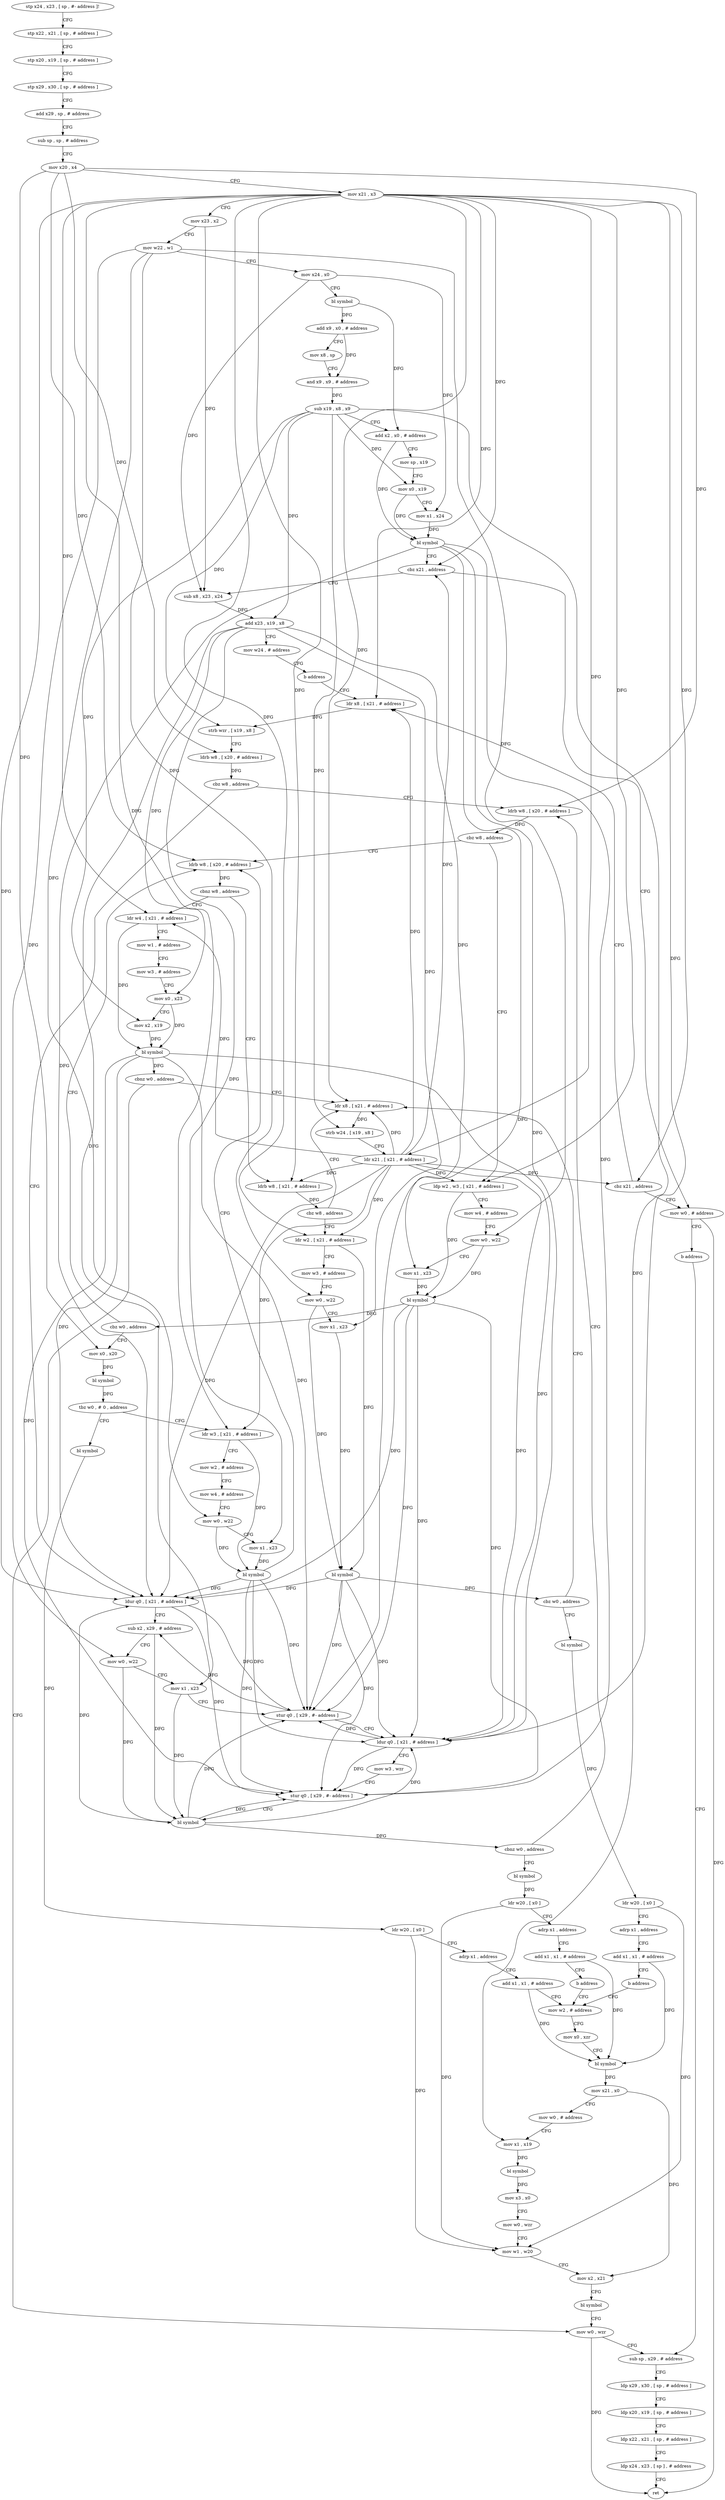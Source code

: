 digraph "func" {
"4209920" [label = "stp x24 , x23 , [ sp , #- address ]!" ]
"4209924" [label = "stp x22 , x21 , [ sp , # address ]" ]
"4209928" [label = "stp x20 , x19 , [ sp , # address ]" ]
"4209932" [label = "stp x29 , x30 , [ sp , # address ]" ]
"4209936" [label = "add x29 , sp , # address" ]
"4209940" [label = "sub sp , sp , # address" ]
"4209944" [label = "mov x20 , x4" ]
"4209948" [label = "mov x21 , x3" ]
"4209952" [label = "mov x23 , x2" ]
"4209956" [label = "mov w22 , w1" ]
"4209960" [label = "mov x24 , x0" ]
"4209964" [label = "bl symbol" ]
"4209968" [label = "add x9 , x0 , # address" ]
"4209972" [label = "mov x8 , sp" ]
"4209976" [label = "and x9 , x9 , # address" ]
"4209980" [label = "sub x19 , x8 , x9" ]
"4209984" [label = "add x2 , x0 , # address" ]
"4209988" [label = "mov sp , x19" ]
"4209992" [label = "mov x0 , x19" ]
"4209996" [label = "mov x1 , x24" ]
"4210000" [label = "bl symbol" ]
"4210004" [label = "cbz x21 , address" ]
"4210252" [label = "mov w0 , # address" ]
"4210008" [label = "sub x8 , x23 , x24" ]
"4210256" [label = "b address" ]
"4210348" [label = "sub sp , x29 , # address" ]
"4210012" [label = "add x23 , x19 , x8" ]
"4210016" [label = "mov w24 , # address" ]
"4210020" [label = "b address" ]
"4210068" [label = "ldr x8 , [ x21 , # address ]" ]
"4210352" [label = "ldp x29 , x30 , [ sp , # address ]" ]
"4210356" [label = "ldp x20 , x19 , [ sp , # address ]" ]
"4210360" [label = "ldp x22 , x21 , [ sp , # address ]" ]
"4210364" [label = "ldp x24 , x23 , [ sp ] , # address" ]
"4210368" [label = "ret" ]
"4210072" [label = "strb wzr , [ x19 , x8 ]" ]
"4210076" [label = "ldrb w8 , [ x20 , # address ]" ]
"4210080" [label = "cbz w8 , address" ]
"4210124" [label = "ldrb w8 , [ x20 , # address ]" ]
"4210084" [label = "ldur q0 , [ x21 , # address ]" ]
"4210128" [label = "cbz w8 , address" ]
"4210192" [label = "ldrb w8 , [ x20 , # address ]" ]
"4210132" [label = "ldp w2 , w3 , [ x21 , # address ]" ]
"4210088" [label = "sub x2 , x29 , # address" ]
"4210092" [label = "mov w0 , w22" ]
"4210096" [label = "mov x1 , x23" ]
"4210100" [label = "stur q0 , [ x29 , #- address ]" ]
"4210104" [label = "ldur q0 , [ x21 , # address ]" ]
"4210108" [label = "mov w3 , wzr" ]
"4210112" [label = "stur q0 , [ x29 , #- address ]" ]
"4210116" [label = "bl symbol" ]
"4210120" [label = "cbnz w0 , address" ]
"4210260" [label = "bl symbol" ]
"4210196" [label = "cbnz w8 , address" ]
"4210024" [label = "ldr w4 , [ x21 , # address ]" ]
"4210200" [label = "ldrb w8 , [ x21 , # address ]" ]
"4210136" [label = "mov w4 , # address" ]
"4210140" [label = "mov w0 , w22" ]
"4210144" [label = "mov x1 , x23" ]
"4210148" [label = "bl symbol" ]
"4210152" [label = "cbz w0 , address" ]
"4210156" [label = "mov x0 , x20" ]
"4210264" [label = "ldr w20 , [ x0 ]" ]
"4210268" [label = "adrp x1 , address" ]
"4210272" [label = "add x1 , x1 , # address" ]
"4210276" [label = "b address" ]
"4210296" [label = "mov w2 , # address" ]
"4210028" [label = "mov w1 , # address" ]
"4210032" [label = "mov w3 , # address" ]
"4210036" [label = "mov x0 , x23" ]
"4210040" [label = "mov x2 , x19" ]
"4210044" [label = "bl symbol" ]
"4210048" [label = "cbnz w0 , address" ]
"4210344" [label = "mov w0 , wzr" ]
"4210052" [label = "ldr x8 , [ x21 , # address ]" ]
"4210204" [label = "cbz w8 , address" ]
"4210208" [label = "ldr w2 , [ x21 , # address ]" ]
"4210160" [label = "bl symbol" ]
"4210164" [label = "tbz w0 , # 0 , address" ]
"4210280" [label = "bl symbol" ]
"4210168" [label = "ldr w3 , [ x21 , # address ]" ]
"4210300" [label = "mov x0 , xzr" ]
"4210304" [label = "bl symbol" ]
"4210308" [label = "mov x21 , x0" ]
"4210312" [label = "mov w0 , # address" ]
"4210316" [label = "mov x1 , x19" ]
"4210320" [label = "bl symbol" ]
"4210324" [label = "mov x3 , x0" ]
"4210328" [label = "mov w0 , wzr" ]
"4210332" [label = "mov w1 , w20" ]
"4210336" [label = "mov x2 , x21" ]
"4210340" [label = "bl symbol" ]
"4210056" [label = "strb w24 , [ x19 , x8 ]" ]
"4210060" [label = "ldr x21 , [ x21 , # address ]" ]
"4210064" [label = "cbz x21 , address" ]
"4210212" [label = "mov w3 , # address" ]
"4210216" [label = "mov w0 , w22" ]
"4210220" [label = "mov x1 , x23" ]
"4210224" [label = "bl symbol" ]
"4210228" [label = "cbz w0 , address" ]
"4210232" [label = "bl symbol" ]
"4210284" [label = "ldr w20 , [ x0 ]" ]
"4210288" [label = "adrp x1 , address" ]
"4210292" [label = "add x1 , x1 , # address" ]
"4210172" [label = "mov w2 , # address" ]
"4210176" [label = "mov w4 , # address" ]
"4210180" [label = "mov w0 , w22" ]
"4210184" [label = "mov x1 , x23" ]
"4210188" [label = "bl symbol" ]
"4210236" [label = "ldr w20 , [ x0 ]" ]
"4210240" [label = "adrp x1 , address" ]
"4210244" [label = "add x1 , x1 , # address" ]
"4210248" [label = "b address" ]
"4209920" -> "4209924" [ label = "CFG" ]
"4209924" -> "4209928" [ label = "CFG" ]
"4209928" -> "4209932" [ label = "CFG" ]
"4209932" -> "4209936" [ label = "CFG" ]
"4209936" -> "4209940" [ label = "CFG" ]
"4209940" -> "4209944" [ label = "CFG" ]
"4209944" -> "4209948" [ label = "CFG" ]
"4209944" -> "4210076" [ label = "DFG" ]
"4209944" -> "4210124" [ label = "DFG" ]
"4209944" -> "4210192" [ label = "DFG" ]
"4209944" -> "4210156" [ label = "DFG" ]
"4209948" -> "4209952" [ label = "CFG" ]
"4209948" -> "4210004" [ label = "DFG" ]
"4209948" -> "4210068" [ label = "DFG" ]
"4209948" -> "4210084" [ label = "DFG" ]
"4209948" -> "4210104" [ label = "DFG" ]
"4209948" -> "4210132" [ label = "DFG" ]
"4209948" -> "4210024" [ label = "DFG" ]
"4209948" -> "4210200" [ label = "DFG" ]
"4209948" -> "4210052" [ label = "DFG" ]
"4209948" -> "4210060" [ label = "DFG" ]
"4209948" -> "4210064" [ label = "DFG" ]
"4209948" -> "4210208" [ label = "DFG" ]
"4209948" -> "4210168" [ label = "DFG" ]
"4209952" -> "4209956" [ label = "CFG" ]
"4209952" -> "4210008" [ label = "DFG" ]
"4209956" -> "4209960" [ label = "CFG" ]
"4209956" -> "4210092" [ label = "DFG" ]
"4209956" -> "4210140" [ label = "DFG" ]
"4209956" -> "4210216" [ label = "DFG" ]
"4209956" -> "4210180" [ label = "DFG" ]
"4209960" -> "4209964" [ label = "CFG" ]
"4209960" -> "4209996" [ label = "DFG" ]
"4209960" -> "4210008" [ label = "DFG" ]
"4209964" -> "4209968" [ label = "DFG" ]
"4209964" -> "4209984" [ label = "DFG" ]
"4209968" -> "4209972" [ label = "CFG" ]
"4209968" -> "4209976" [ label = "DFG" ]
"4209972" -> "4209976" [ label = "CFG" ]
"4209976" -> "4209980" [ label = "DFG" ]
"4209980" -> "4209984" [ label = "CFG" ]
"4209980" -> "4209992" [ label = "DFG" ]
"4209980" -> "4210012" [ label = "DFG" ]
"4209980" -> "4210072" [ label = "DFG" ]
"4209980" -> "4210040" [ label = "DFG" ]
"4209980" -> "4210316" [ label = "DFG" ]
"4209980" -> "4210056" [ label = "DFG" ]
"4209984" -> "4209988" [ label = "CFG" ]
"4209984" -> "4210000" [ label = "DFG" ]
"4209988" -> "4209992" [ label = "CFG" ]
"4209992" -> "4209996" [ label = "CFG" ]
"4209992" -> "4210000" [ label = "DFG" ]
"4209996" -> "4210000" [ label = "DFG" ]
"4210000" -> "4210004" [ label = "CFG" ]
"4210000" -> "4210084" [ label = "DFG" ]
"4210000" -> "4210100" [ label = "DFG" ]
"4210000" -> "4210104" [ label = "DFG" ]
"4210000" -> "4210112" [ label = "DFG" ]
"4210004" -> "4210252" [ label = "CFG" ]
"4210004" -> "4210008" [ label = "CFG" ]
"4210252" -> "4210256" [ label = "CFG" ]
"4210252" -> "4210368" [ label = "DFG" ]
"4210008" -> "4210012" [ label = "DFG" ]
"4210256" -> "4210348" [ label = "CFG" ]
"4210348" -> "4210352" [ label = "CFG" ]
"4210012" -> "4210016" [ label = "CFG" ]
"4210012" -> "4210096" [ label = "DFG" ]
"4210012" -> "4210144" [ label = "DFG" ]
"4210012" -> "4210036" [ label = "DFG" ]
"4210012" -> "4210220" [ label = "DFG" ]
"4210012" -> "4210184" [ label = "DFG" ]
"4210016" -> "4210020" [ label = "CFG" ]
"4210020" -> "4210068" [ label = "CFG" ]
"4210068" -> "4210072" [ label = "DFG" ]
"4210352" -> "4210356" [ label = "CFG" ]
"4210356" -> "4210360" [ label = "CFG" ]
"4210360" -> "4210364" [ label = "CFG" ]
"4210364" -> "4210368" [ label = "CFG" ]
"4210072" -> "4210076" [ label = "CFG" ]
"4210076" -> "4210080" [ label = "DFG" ]
"4210080" -> "4210124" [ label = "CFG" ]
"4210080" -> "4210084" [ label = "CFG" ]
"4210124" -> "4210128" [ label = "DFG" ]
"4210084" -> "4210088" [ label = "CFG" ]
"4210084" -> "4210100" [ label = "DFG" ]
"4210084" -> "4210112" [ label = "DFG" ]
"4210128" -> "4210192" [ label = "CFG" ]
"4210128" -> "4210132" [ label = "CFG" ]
"4210192" -> "4210196" [ label = "DFG" ]
"4210132" -> "4210136" [ label = "CFG" ]
"4210132" -> "4210148" [ label = "DFG" ]
"4210088" -> "4210092" [ label = "CFG" ]
"4210088" -> "4210116" [ label = "DFG" ]
"4210092" -> "4210096" [ label = "CFG" ]
"4210092" -> "4210116" [ label = "DFG" ]
"4210096" -> "4210100" [ label = "CFG" ]
"4210096" -> "4210116" [ label = "DFG" ]
"4210100" -> "4210104" [ label = "CFG" ]
"4210100" -> "4210088" [ label = "DFG" ]
"4210104" -> "4210108" [ label = "CFG" ]
"4210104" -> "4210100" [ label = "DFG" ]
"4210104" -> "4210112" [ label = "DFG" ]
"4210108" -> "4210112" [ label = "CFG" ]
"4210112" -> "4210116" [ label = "CFG" ]
"4210116" -> "4210120" [ label = "DFG" ]
"4210116" -> "4210100" [ label = "DFG" ]
"4210116" -> "4210112" [ label = "DFG" ]
"4210116" -> "4210084" [ label = "DFG" ]
"4210116" -> "4210104" [ label = "DFG" ]
"4210120" -> "4210260" [ label = "CFG" ]
"4210120" -> "4210124" [ label = "CFG" ]
"4210260" -> "4210264" [ label = "DFG" ]
"4210196" -> "4210024" [ label = "CFG" ]
"4210196" -> "4210200" [ label = "CFG" ]
"4210024" -> "4210028" [ label = "CFG" ]
"4210024" -> "4210044" [ label = "DFG" ]
"4210200" -> "4210204" [ label = "DFG" ]
"4210136" -> "4210140" [ label = "CFG" ]
"4210140" -> "4210144" [ label = "CFG" ]
"4210140" -> "4210148" [ label = "DFG" ]
"4210144" -> "4210148" [ label = "DFG" ]
"4210148" -> "4210152" [ label = "DFG" ]
"4210148" -> "4210100" [ label = "DFG" ]
"4210148" -> "4210112" [ label = "DFG" ]
"4210148" -> "4210084" [ label = "DFG" ]
"4210148" -> "4210104" [ label = "DFG" ]
"4210152" -> "4210192" [ label = "CFG" ]
"4210152" -> "4210156" [ label = "CFG" ]
"4210156" -> "4210160" [ label = "DFG" ]
"4210264" -> "4210268" [ label = "CFG" ]
"4210264" -> "4210332" [ label = "DFG" ]
"4210268" -> "4210272" [ label = "CFG" ]
"4210272" -> "4210276" [ label = "CFG" ]
"4210272" -> "4210304" [ label = "DFG" ]
"4210276" -> "4210296" [ label = "CFG" ]
"4210296" -> "4210300" [ label = "CFG" ]
"4210028" -> "4210032" [ label = "CFG" ]
"4210032" -> "4210036" [ label = "CFG" ]
"4210036" -> "4210040" [ label = "CFG" ]
"4210036" -> "4210044" [ label = "DFG" ]
"4210040" -> "4210044" [ label = "DFG" ]
"4210044" -> "4210048" [ label = "DFG" ]
"4210044" -> "4210100" [ label = "DFG" ]
"4210044" -> "4210112" [ label = "DFG" ]
"4210044" -> "4210084" [ label = "DFG" ]
"4210044" -> "4210104" [ label = "DFG" ]
"4210048" -> "4210344" [ label = "CFG" ]
"4210048" -> "4210052" [ label = "CFG" ]
"4210344" -> "4210348" [ label = "CFG" ]
"4210344" -> "4210368" [ label = "DFG" ]
"4210052" -> "4210056" [ label = "DFG" ]
"4210204" -> "4210052" [ label = "CFG" ]
"4210204" -> "4210208" [ label = "CFG" ]
"4210208" -> "4210212" [ label = "CFG" ]
"4210208" -> "4210224" [ label = "DFG" ]
"4210160" -> "4210164" [ label = "DFG" ]
"4210164" -> "4210280" [ label = "CFG" ]
"4210164" -> "4210168" [ label = "CFG" ]
"4210280" -> "4210284" [ label = "DFG" ]
"4210168" -> "4210172" [ label = "CFG" ]
"4210168" -> "4210188" [ label = "DFG" ]
"4210300" -> "4210304" [ label = "CFG" ]
"4210304" -> "4210308" [ label = "DFG" ]
"4210308" -> "4210312" [ label = "CFG" ]
"4210308" -> "4210336" [ label = "DFG" ]
"4210312" -> "4210316" [ label = "CFG" ]
"4210316" -> "4210320" [ label = "DFG" ]
"4210320" -> "4210324" [ label = "DFG" ]
"4210324" -> "4210328" [ label = "CFG" ]
"4210328" -> "4210332" [ label = "CFG" ]
"4210332" -> "4210336" [ label = "CFG" ]
"4210336" -> "4210340" [ label = "CFG" ]
"4210340" -> "4210344" [ label = "CFG" ]
"4210056" -> "4210060" [ label = "CFG" ]
"4210060" -> "4210064" [ label = "DFG" ]
"4210060" -> "4210004" [ label = "DFG" ]
"4210060" -> "4210068" [ label = "DFG" ]
"4210060" -> "4210084" [ label = "DFG" ]
"4210060" -> "4210104" [ label = "DFG" ]
"4210060" -> "4210132" [ label = "DFG" ]
"4210060" -> "4210024" [ label = "DFG" ]
"4210060" -> "4210200" [ label = "DFG" ]
"4210060" -> "4210052" [ label = "DFG" ]
"4210060" -> "4210208" [ label = "DFG" ]
"4210060" -> "4210168" [ label = "DFG" ]
"4210064" -> "4210252" [ label = "CFG" ]
"4210064" -> "4210068" [ label = "CFG" ]
"4210212" -> "4210216" [ label = "CFG" ]
"4210216" -> "4210220" [ label = "CFG" ]
"4210216" -> "4210224" [ label = "DFG" ]
"4210220" -> "4210224" [ label = "DFG" ]
"4210224" -> "4210228" [ label = "DFG" ]
"4210224" -> "4210100" [ label = "DFG" ]
"4210224" -> "4210112" [ label = "DFG" ]
"4210224" -> "4210084" [ label = "DFG" ]
"4210224" -> "4210104" [ label = "DFG" ]
"4210228" -> "4210052" [ label = "CFG" ]
"4210228" -> "4210232" [ label = "CFG" ]
"4210232" -> "4210236" [ label = "DFG" ]
"4210284" -> "4210288" [ label = "CFG" ]
"4210284" -> "4210332" [ label = "DFG" ]
"4210288" -> "4210292" [ label = "CFG" ]
"4210292" -> "4210296" [ label = "CFG" ]
"4210292" -> "4210304" [ label = "DFG" ]
"4210172" -> "4210176" [ label = "CFG" ]
"4210176" -> "4210180" [ label = "CFG" ]
"4210180" -> "4210184" [ label = "CFG" ]
"4210180" -> "4210188" [ label = "DFG" ]
"4210184" -> "4210188" [ label = "DFG" ]
"4210188" -> "4210192" [ label = "CFG" ]
"4210188" -> "4210100" [ label = "DFG" ]
"4210188" -> "4210112" [ label = "DFG" ]
"4210188" -> "4210084" [ label = "DFG" ]
"4210188" -> "4210104" [ label = "DFG" ]
"4210236" -> "4210240" [ label = "CFG" ]
"4210236" -> "4210332" [ label = "DFG" ]
"4210240" -> "4210244" [ label = "CFG" ]
"4210244" -> "4210248" [ label = "CFG" ]
"4210244" -> "4210304" [ label = "DFG" ]
"4210248" -> "4210296" [ label = "CFG" ]
}
